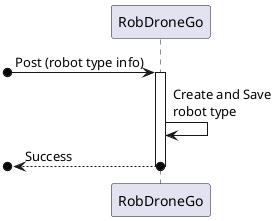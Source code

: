 @startuml SD Lv1

participant RobDroneGo as system
[o-> system : Post (robot type info)
activate system

system -> system : Create and Save\nrobot type

[o<--o system : Success
deactivate system

@enduml